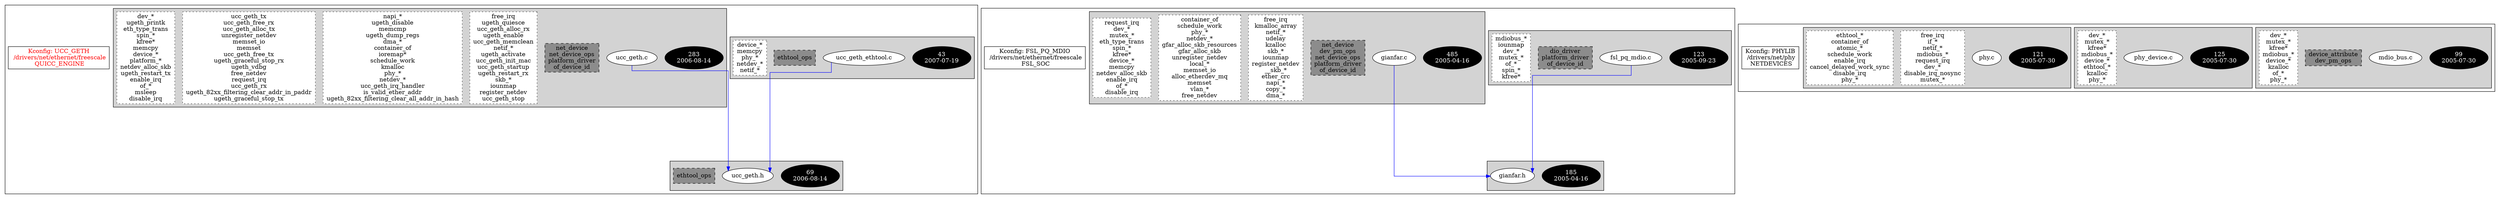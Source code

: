 digraph Driver {
	ranksep=2;
	splines=ortho;
	//Symbol: UCC_GETH
	subgraph "cluster_UCC_GETH"{
		subgraph "cluster_ucc_geth_ethtool.c" {
			style=filled
			"commit_ucc_geth_ethtool.c" [style=filled, fillcolor=black, fontcolor=white, label="43\n2007-07-19"];
			"ucc_geth_ethtool.c" [style=filled, fillcolor=white, fontcolor=black, label="ucc_geth_ethtool.c\n"];
			"structs-ucc_geth_ethtool.c" [style="filled,dashed" shape=box, fillcolor=grey55, fontcolor=black, label="ethtool_ops\n"];
			"funccall0-ucc_geth_ethtool.c" [style="filled,dotted" shape=box, fillcolor=white, fontcolor=black, label="device_*\nmemcpy\nphy_*\nnetdev_*\nnetif_*\n"];
		}
		subgraph "cluster_ucc_geth.h" {
			style=filled
			"commit_ucc_geth.h" [style=filled, fillcolor=black, fontcolor=white, label="69\n2006-08-14"];
			"ucc_geth.h" [style=filled, fillcolor=white, fontcolor=black, label="ucc_geth.h\n"];
			"structs-ucc_geth.h" [style="filled,dashed" shape=box, fillcolor=grey55, fontcolor=black, label="ethtool_ops\n"];
		}
		subgraph "cluster_ucc_geth.c" {
			style=filled
			"commit_ucc_geth.c" [style=filled, fillcolor=black, fontcolor=white, label="283\n2006-08-14"];
			"ucc_geth.c" [style=filled, fillcolor=white, fontcolor=black, label="ucc_geth.c\n"];
			"structs-ucc_geth.c" [style="filled,dashed" shape=box, fillcolor=grey55, fontcolor=black, label="net_device\nnet_device_ops\nplatform_driver\nof_device_id\n"];
			"funccall4-ucc_geth.c" [style="filled,dotted" shape=box, fillcolor=white, fontcolor=black, label="free_irq\nugeth_quiesce\nucc_geth_alloc_rx\nugeth_enable\nucc_geth_memclean\nnetif_*\nugeth_activate\nucc_geth_init_mac\nucc_geth_startup\nugeth_restart_rx\nskb_*\niounmap\nregister_netdev\nucc_geth_stop\n"];
			"funccall3-ucc_geth.c" [style="filled,dotted" shape=box, fillcolor=white, fontcolor=black, label="napi_*\nugeth_disable\nmemcmp\nugeth_dump_regs\ndma_*\ncontainer_of\nioremap*\nschedule_work\nkmalloc\nphy_*\nnetdev_*\nucc_geth_irq_handler\nis_valid_ether_addr\nugeth_82xx_filtering_clear_all_addr_in_hash\n"];
			"funccall2-ucc_geth.c" [style="filled,dotted" shape=box, fillcolor=white, fontcolor=black, label="ucc_geth_tx\nucc_geth_free_rx\nucc_geth_alloc_tx\nunregister_netdev\nmemset_io\nmemset\nucc_geth_free_tx\nugeth_graceful_stop_rx\nugeth_vdbg\nfree_netdev\nrequest_irq\nucc_geth_rx\nugeth_82xx_filtering_clear_addr_in_paddr\nugeth_graceful_stop_tx\n"];
			"funccall1-ucc_geth.c" [style="filled,dotted" shape=box, fillcolor=white, fontcolor=black, label="dev_*\nugeth_printk\neth_type_trans\nspin_*\nkfree*\nmemcpy\ndevice_*\nplatform_*\nnetdev_alloc_skb\nugeth_restart_tx\nenable_irq\nof_*\nmsleep\ndisable_irq\n"];
		}
		"K:UCC_GETH" [label="Kconfig: UCC_GETH\n /drivers/net/ethernet/freescale\n  QUICC_ENGINE ", shape=box, fontcolor=red];
	}
	//Symbol: FSL_PQ_MDIO
	subgraph "cluster_FSL_PQ_MDIO"{
		subgraph "cluster_fsl_pq_mdio.c" {
			style=filled
			"commit_fsl_pq_mdio.c" [style=filled, fillcolor=black, fontcolor=white, label="123\n2005-09-23"];
			"fsl_pq_mdio.c" [style=filled, fillcolor=white, fontcolor=black, label="fsl_pq_mdio.c\n"];
			"structs-fsl_pq_mdio.c" [style="filled,dashed" shape=box, fillcolor=grey55, fontcolor=black, label="dio_driver\nplatform_driver\nof_device_id\n"];
			"funccall0-fsl_pq_mdio.c" [style="filled,dotted" shape=box, fillcolor=white, fontcolor=black, label="mdiobus_*\niounmap\ndev_*\nmutex_*\nof_*\nspin_*\nkfree*\n"];
		}
		subgraph "cluster_gianfar.h" {
			style=filled
			"commit_gianfar.h" [style=filled, fillcolor=black, fontcolor=white, label="185\n2005-04-16"];
			"gianfar.h" [style=filled, fillcolor=white, fontcolor=black, label="gianfar.h\n"];
		}
		subgraph "cluster_gianfar.c" {
			style=filled
			"commit_gianfar.c" [style=filled, fillcolor=black, fontcolor=white, label="485\n2005-04-16"];
			"gianfar.c" [style=filled, fillcolor=white, fontcolor=black, label="gianfar.c\n"];
			"structs-gianfar.c" [style="filled,dashed" shape=box, fillcolor=grey55, fontcolor=black, label="net_device\ndev_pm_ops\nnet_device_ops\nplatform_driver\nof_device_id\n"];
			"funccall3-gianfar.c" [style="filled,dotted" shape=box, fillcolor=white, fontcolor=black, label="free_irq\nkmalloc_array\nnetif_*\nudelay\nkzalloc\nskb_*\niounmap\nregister_netdev\n__skb_*\nether_crc\nnapi_*\ncopy_*\ndma_*\n"];
			"funccall2-gianfar.c" [style="filled,dotted" shape=box, fillcolor=white, fontcolor=black, label="container_of\nschedule_work\nphy_*\nnetdev_*\ngfar_alloc_skb_resources\ngfar_alloc_skb\nunregister_netdev\nlocal_*\nmemset_io\nalloc_etherdev_mq\nmemset\nvlan_*\nfree_netdev\n"];
			"funccall1-gianfar.c" [style="filled,dotted" shape=box, fillcolor=white, fontcolor=black, label="request_irq\ndev_*\nmutex_*\neth_type_trans\nspin_*\nkfree*\ndevice_*\nmemcpy\nnetdev_alloc_skb\nenable_irq\nof_*\ndisable_irq\n"];
		}
		"K:FSL_PQ_MDIO" [label="Kconfig: FSL_PQ_MDIO\n /drivers/net/ethernet/freescale\n  FSL_SOC ", shape=box];
	}
	//Symbol: PHYLIB
	subgraph "cluster_PHYLIB"{
		subgraph "cluster_mdio_bus.c" {
			style=filled
			"commit_mdio_bus.c" [style=filled, fillcolor=black, fontcolor=white, label="99\n2005-07-30"];
			"mdio_bus.c" [style=filled, fillcolor=white, fontcolor=black, label="mdio_bus.c\n"];
			"structs-mdio_bus.c" [style="filled,dashed" shape=box, fillcolor=grey55, fontcolor=black, label="device_attribute\ndev_pm_ops\n"];
			"funccall0-mdio_bus.c" [style="filled,dotted" shape=box, fillcolor=white, fontcolor=black, label="dev_*\nmutex_*\nkfree*\nmdiobus_*\ndevice_*\nkzalloc\nof_*\nphy_*\n"];
		}
		subgraph "cluster_phy_device.c" {
			style=filled
			"commit_phy_device.c" [style=filled, fillcolor=black, fontcolor=white, label="125\n2005-07-30"];
			"phy_device.c" [style=filled, fillcolor=white, fontcolor=black, label="phy_device.c\n"];
			"funccall0-phy_device.c" [style="filled,dotted" shape=box, fillcolor=white, fontcolor=black, label="dev_*\nmutex_*\nkfree*\nmdiobus_*\ndevice_*\nethtool_*\nkzalloc\nphy_*\n"];
		}
		subgraph "cluster_phy.c" {
			style=filled
			"commit_phy.c" [style=filled, fillcolor=black, fontcolor=white, label="121\n2005-07-30"];
			"phy.c" [style=filled, fillcolor=white, fontcolor=black, label="phy.c\n"];
			"funccall2-phy.c" [style="filled,dotted" shape=box, fillcolor=white, fontcolor=black, label="free_irq\nif_*\nnetif_*\nmdiobus_*\nrequest_irq\ndev_*\ndisable_irq_nosync\nmutex_*\n"];
			"funccall1-phy.c" [style="filled,dotted" shape=box, fillcolor=white, fontcolor=black, label="ethtool_*\ncontainer_of\natomic_*\nschedule_work\nenable_irq\ncancel_delayed_work_sync\ndisable_irq\nphy_*\n"];
		}
		"K:PHYLIB" [label="Kconfig: PHYLIB\n /drivers/net/phy\n  NETDEVICES ", shape=box];
	}
"ucc_geth_ethtool.c" -> "ucc_geth.h"[color=blue];
"ucc_geth.c" -> "ucc_geth.h"[color=blue];
"fsl_pq_mdio.c" -> "gianfar.h"[color=blue];
"gianfar.c" -> "gianfar.h"[color=blue];
}
